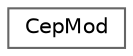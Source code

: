 digraph "Graphical Class Hierarchy"
{
 // LATEX_PDF_SIZE
  bgcolor="transparent";
  edge [fontname=Helvetica,fontsize=10,labelfontname=Helvetica,labelfontsize=10];
  node [fontname=Helvetica,fontsize=10,shape=box,height=0.2,width=0.4];
  rankdir="LR";
  Node0 [id="Node000000",label="CepMod",height=0.2,width=0.4,color="grey40", fillcolor="white", style="filled",URL="$class_cep_mod.html",tooltip=" "];
}
